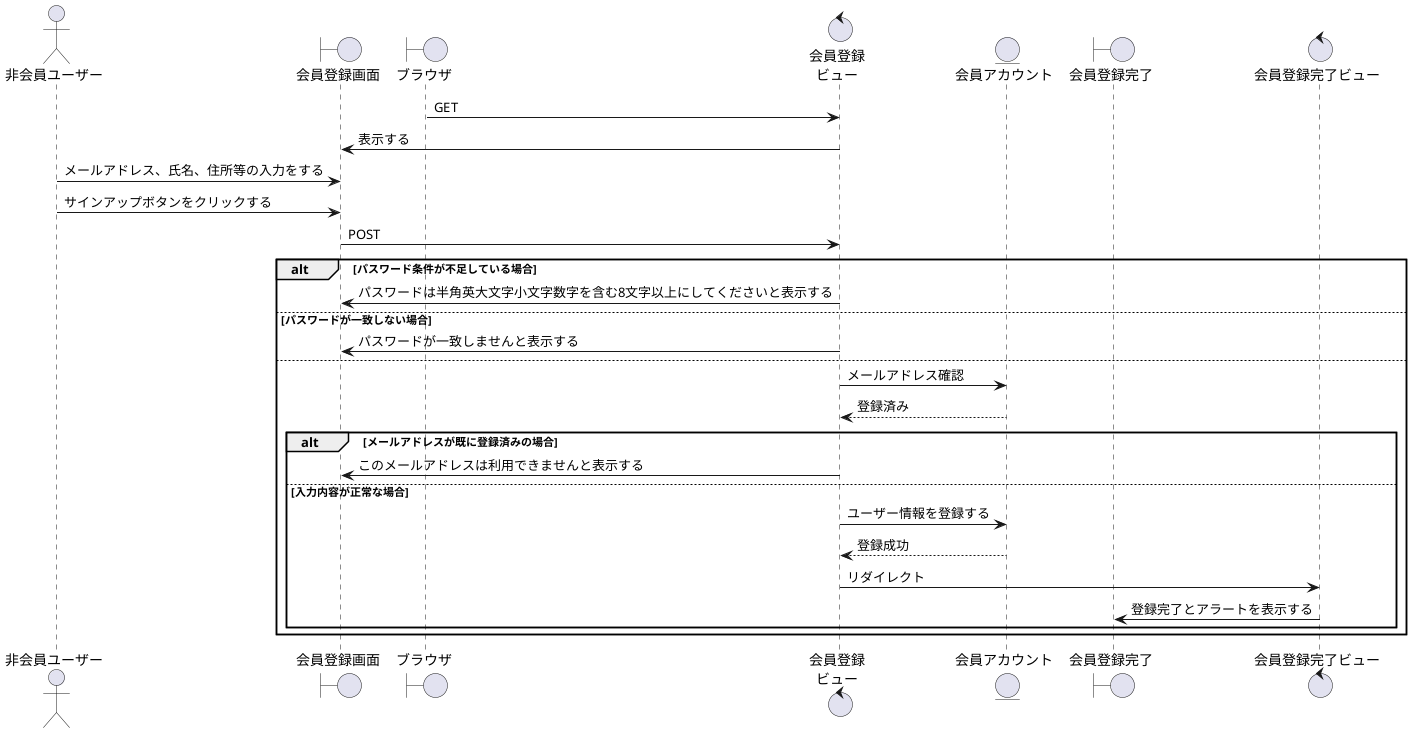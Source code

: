@startuml kaiin_touroku 
actor "非会員ユーザー" as user
boundary "会員登録画面" as reg
boundary "ブラウザ" as brz
control "会員登録\nビュー" as regv
entity "会員アカウント" as db
boundary "会員登録完了" as ktk
control "会員登録完了ビュー" as kkv


brz -> regv:GET
reg <- regv: 表示する
reg <- user: メールアドレス、氏名、住所等の入力をする
user -> reg: サインアップボタンをクリックする
reg -> regv: POST

alt パスワード条件が不足している場合
    regv -> reg: パスワードは半角英大文字小文字数字を含む8文字以上にしてくださいと表示する
else パスワードが一致しない場合
    regv -> reg: パスワードが一致しませんと表示する
else 
    regv -> db: メールアドレス確認
    db --> regv: 登録済み
    alt メールアドレスが既に登録済みの場合
        regv -> reg: このメールアドレスは利用できませんと表示する

    else 入力内容が正常な場合
        regv -> db: ユーザー情報を登録する
        db --> regv: 登録成功
        regv -> kkv: リダイレクト
        kkv -> ktk: 登録完了とアラートを表示する
        
    end

end

@enduml
